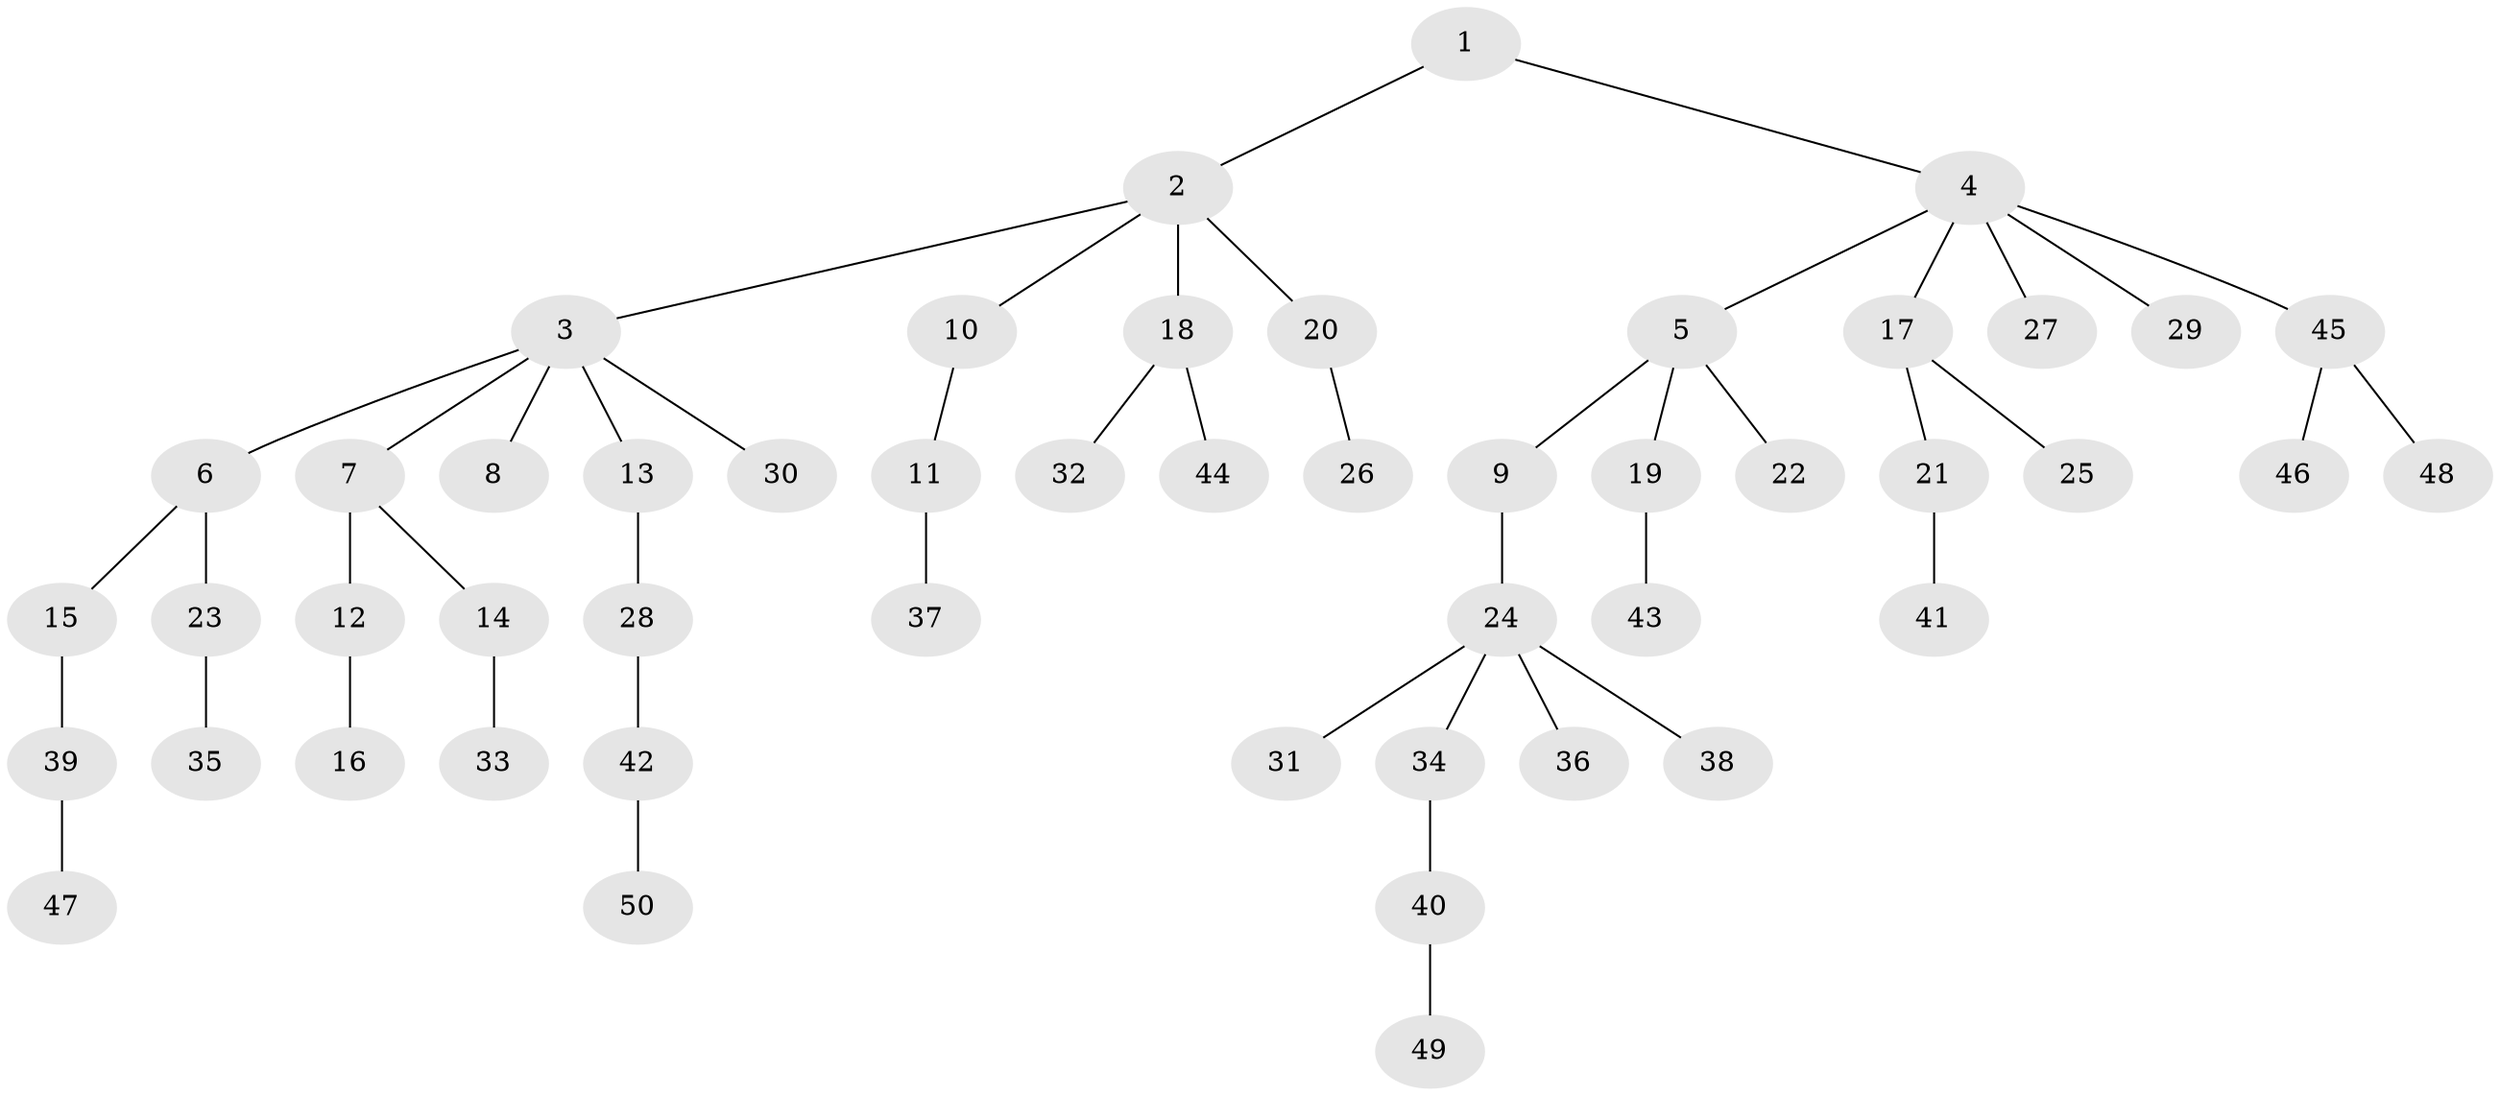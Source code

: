 // Generated by graph-tools (version 1.1) at 2025/26/03/09/25 03:26:28]
// undirected, 50 vertices, 49 edges
graph export_dot {
graph [start="1"]
  node [color=gray90,style=filled];
  1;
  2;
  3;
  4;
  5;
  6;
  7;
  8;
  9;
  10;
  11;
  12;
  13;
  14;
  15;
  16;
  17;
  18;
  19;
  20;
  21;
  22;
  23;
  24;
  25;
  26;
  27;
  28;
  29;
  30;
  31;
  32;
  33;
  34;
  35;
  36;
  37;
  38;
  39;
  40;
  41;
  42;
  43;
  44;
  45;
  46;
  47;
  48;
  49;
  50;
  1 -- 2;
  1 -- 4;
  2 -- 3;
  2 -- 10;
  2 -- 18;
  2 -- 20;
  3 -- 6;
  3 -- 7;
  3 -- 8;
  3 -- 13;
  3 -- 30;
  4 -- 5;
  4 -- 17;
  4 -- 27;
  4 -- 29;
  4 -- 45;
  5 -- 9;
  5 -- 19;
  5 -- 22;
  6 -- 15;
  6 -- 23;
  7 -- 12;
  7 -- 14;
  9 -- 24;
  10 -- 11;
  11 -- 37;
  12 -- 16;
  13 -- 28;
  14 -- 33;
  15 -- 39;
  17 -- 21;
  17 -- 25;
  18 -- 32;
  18 -- 44;
  19 -- 43;
  20 -- 26;
  21 -- 41;
  23 -- 35;
  24 -- 31;
  24 -- 34;
  24 -- 36;
  24 -- 38;
  28 -- 42;
  34 -- 40;
  39 -- 47;
  40 -- 49;
  42 -- 50;
  45 -- 46;
  45 -- 48;
}
